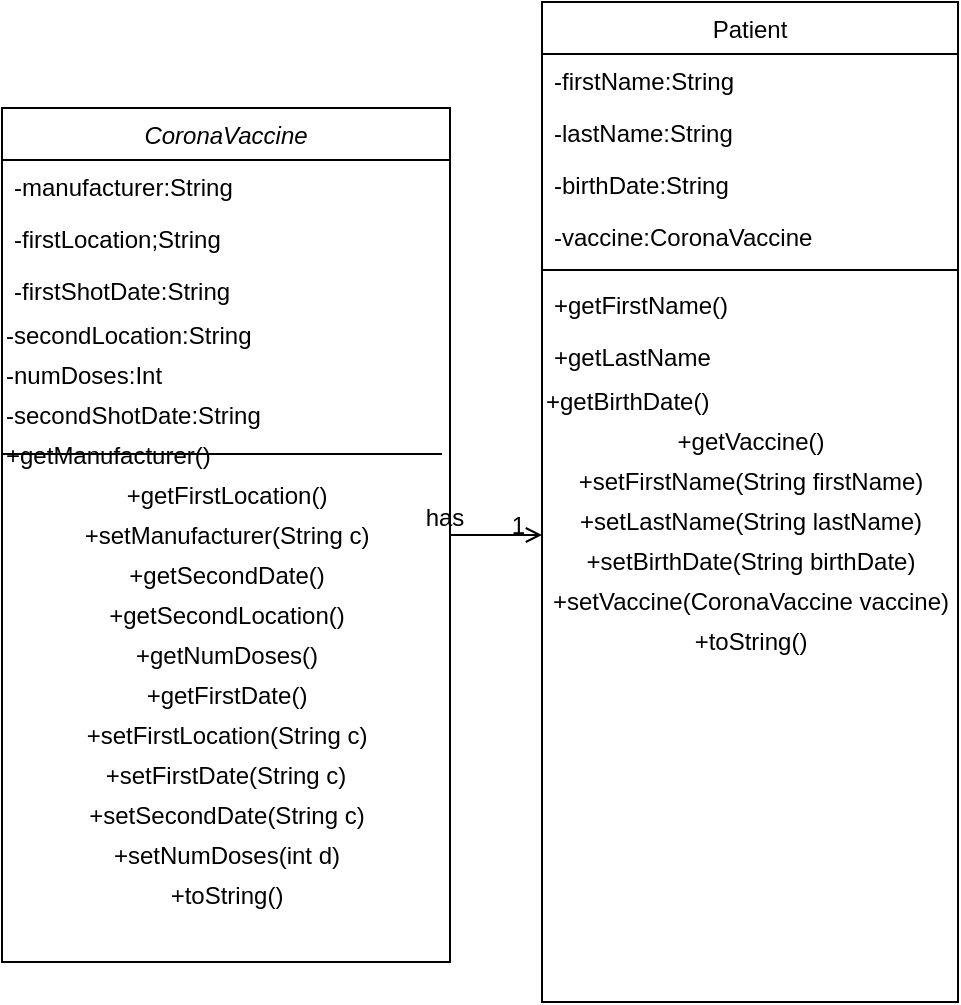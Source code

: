 <mxfile version="15.2.7" type="device"><diagram id="C5RBs43oDa-KdzZeNtuy" name="Page-1"><mxGraphModel dx="592" dy="829" grid="1" gridSize="10" guides="1" tooltips="1" connect="1" arrows="1" fold="1" page="1" pageScale="1" pageWidth="827" pageHeight="1169" math="0" shadow="0"><root><mxCell id="WIyWlLk6GJQsqaUBKTNV-0"/><mxCell id="WIyWlLk6GJQsqaUBKTNV-1" parent="WIyWlLk6GJQsqaUBKTNV-0"/><mxCell id="zkfFHV4jXpPFQw0GAbJ--0" value="CoronaVaccine" style="swimlane;fontStyle=2;align=center;verticalAlign=top;childLayout=stackLayout;horizontal=1;startSize=26;horizontalStack=0;resizeParent=1;resizeLast=0;collapsible=1;marginBottom=0;rounded=0;shadow=0;strokeWidth=1;" parent="WIyWlLk6GJQsqaUBKTNV-1" vertex="1"><mxGeometry x="190" y="113" width="224" height="427" as="geometry"><mxRectangle x="230" y="140" width="160" height="26" as="alternateBounds"/></mxGeometry></mxCell><mxCell id="zkfFHV4jXpPFQw0GAbJ--1" value="-manufacturer:String" style="text;align=left;verticalAlign=top;spacingLeft=4;spacingRight=4;overflow=hidden;rotatable=0;points=[[0,0.5],[1,0.5]];portConstraint=eastwest;" parent="zkfFHV4jXpPFQw0GAbJ--0" vertex="1"><mxGeometry y="26" width="224" height="26" as="geometry"/></mxCell><mxCell id="zkfFHV4jXpPFQw0GAbJ--2" value="-firstLocation;String" style="text;align=left;verticalAlign=top;spacingLeft=4;spacingRight=4;overflow=hidden;rotatable=0;points=[[0,0.5],[1,0.5]];portConstraint=eastwest;rounded=0;shadow=0;html=0;" parent="zkfFHV4jXpPFQw0GAbJ--0" vertex="1"><mxGeometry y="52" width="224" height="26" as="geometry"/></mxCell><mxCell id="zkfFHV4jXpPFQw0GAbJ--3" value="-firstShotDate:String" style="text;align=left;verticalAlign=top;spacingLeft=4;spacingRight=4;overflow=hidden;rotatable=0;points=[[0,0.5],[1,0.5]];portConstraint=eastwest;rounded=0;shadow=0;html=0;" parent="zkfFHV4jXpPFQw0GAbJ--0" vertex="1"><mxGeometry y="78" width="224" height="26" as="geometry"/></mxCell><mxCell id="HfwtGjn80Vm0XNgcdU8s-3" value="-secondLocation:String" style="text;html=1;align=left;verticalAlign=middle;resizable=0;points=[];autosize=1;strokeColor=none;fillColor=none;" vertex="1" parent="zkfFHV4jXpPFQw0GAbJ--0"><mxGeometry y="104" width="224" height="20" as="geometry"/></mxCell><mxCell id="HfwtGjn80Vm0XNgcdU8s-6" value="" style="endArrow=none;html=1;" edge="1" parent="zkfFHV4jXpPFQw0GAbJ--0"><mxGeometry width="50" height="50" relative="1" as="geometry"><mxPoint y="173" as="sourcePoint"/><mxPoint x="220" y="173" as="targetPoint"/><Array as="points"><mxPoint x="136" y="173"/></Array></mxGeometry></mxCell><mxCell id="HfwtGjn80Vm0XNgcdU8s-8" value="-numDoses:Int" style="text;html=1;align=left;verticalAlign=middle;resizable=0;points=[];autosize=1;strokeColor=none;fillColor=none;" vertex="1" parent="zkfFHV4jXpPFQw0GAbJ--0"><mxGeometry y="124" width="224" height="20" as="geometry"/></mxCell><mxCell id="HfwtGjn80Vm0XNgcdU8s-7" value="-secondShotDate:String" style="text;html=1;align=left;verticalAlign=middle;resizable=0;points=[];autosize=1;strokeColor=none;fillColor=none;" vertex="1" parent="zkfFHV4jXpPFQw0GAbJ--0"><mxGeometry y="144" width="224" height="20" as="geometry"/></mxCell><mxCell id="HfwtGjn80Vm0XNgcdU8s-9" value="+getManufacturer()" style="text;html=1;align=left;verticalAlign=middle;resizable=0;points=[];autosize=1;strokeColor=none;fillColor=none;" vertex="1" parent="zkfFHV4jXpPFQw0GAbJ--0"><mxGeometry y="164" width="224" height="20" as="geometry"/></mxCell><mxCell id="HfwtGjn80Vm0XNgcdU8s-10" value="+getFirstLocation()" style="text;html=1;align=center;verticalAlign=middle;resizable=0;points=[];autosize=1;strokeColor=none;fillColor=none;" vertex="1" parent="zkfFHV4jXpPFQw0GAbJ--0"><mxGeometry y="184" width="224" height="20" as="geometry"/></mxCell><mxCell id="HfwtGjn80Vm0XNgcdU8s-15" value="+setManufacturer(String c)" style="text;html=1;align=center;verticalAlign=middle;resizable=0;points=[];autosize=1;strokeColor=none;fillColor=none;" vertex="1" parent="zkfFHV4jXpPFQw0GAbJ--0"><mxGeometry y="204" width="224" height="20" as="geometry"/></mxCell><mxCell id="HfwtGjn80Vm0XNgcdU8s-13" value="+getSecondDate()" style="text;html=1;align=center;verticalAlign=middle;resizable=0;points=[];autosize=1;strokeColor=none;fillColor=none;" vertex="1" parent="zkfFHV4jXpPFQw0GAbJ--0"><mxGeometry y="224" width="224" height="20" as="geometry"/></mxCell><mxCell id="HfwtGjn80Vm0XNgcdU8s-12" value="+getSecondLocation()" style="text;html=1;align=center;verticalAlign=middle;resizable=0;points=[];autosize=1;strokeColor=none;fillColor=none;" vertex="1" parent="zkfFHV4jXpPFQw0GAbJ--0"><mxGeometry y="244" width="224" height="20" as="geometry"/></mxCell><mxCell id="HfwtGjn80Vm0XNgcdU8s-14" value="+getNumDoses()" style="text;html=1;align=center;verticalAlign=middle;resizable=0;points=[];autosize=1;strokeColor=none;fillColor=none;" vertex="1" parent="zkfFHV4jXpPFQw0GAbJ--0"><mxGeometry y="264" width="224" height="20" as="geometry"/></mxCell><mxCell id="HfwtGjn80Vm0XNgcdU8s-11" value="+getFirstDate()" style="text;html=1;align=center;verticalAlign=middle;resizable=0;points=[];autosize=1;strokeColor=none;fillColor=none;" vertex="1" parent="zkfFHV4jXpPFQw0GAbJ--0"><mxGeometry y="284" width="224" height="20" as="geometry"/></mxCell><mxCell id="HfwtGjn80Vm0XNgcdU8s-16" value="+setFirstLocation(String c)" style="text;html=1;align=center;verticalAlign=middle;resizable=0;points=[];autosize=1;strokeColor=none;fillColor=none;" vertex="1" parent="zkfFHV4jXpPFQw0GAbJ--0"><mxGeometry y="304" width="224" height="20" as="geometry"/></mxCell><mxCell id="HfwtGjn80Vm0XNgcdU8s-17" value="+setFirstDate(String c)" style="text;html=1;strokeColor=none;fillColor=none;align=center;verticalAlign=middle;whiteSpace=wrap;rounded=0;" vertex="1" parent="zkfFHV4jXpPFQw0GAbJ--0"><mxGeometry y="324" width="224" height="20" as="geometry"/></mxCell><mxCell id="HfwtGjn80Vm0XNgcdU8s-18" value="+setSecondDate(String c)" style="text;html=1;align=center;verticalAlign=middle;resizable=0;points=[];autosize=1;strokeColor=none;fillColor=none;" vertex="1" parent="zkfFHV4jXpPFQw0GAbJ--0"><mxGeometry y="344" width="224" height="20" as="geometry"/></mxCell><mxCell id="HfwtGjn80Vm0XNgcdU8s-21" value="+setNumDoses(int d)" style="text;html=1;align=center;verticalAlign=middle;resizable=0;points=[];autosize=1;strokeColor=none;fillColor=none;" vertex="1" parent="zkfFHV4jXpPFQw0GAbJ--0"><mxGeometry y="364" width="224" height="20" as="geometry"/></mxCell><mxCell id="HfwtGjn80Vm0XNgcdU8s-30" value="+toString()" style="text;html=1;align=center;verticalAlign=middle;resizable=0;points=[];autosize=1;strokeColor=none;fillColor=none;" vertex="1" parent="zkfFHV4jXpPFQw0GAbJ--0"><mxGeometry y="384" width="224" height="20" as="geometry"/></mxCell><mxCell id="zkfFHV4jXpPFQw0GAbJ--17" value="Patient" style="swimlane;fontStyle=0;align=center;verticalAlign=top;childLayout=stackLayout;horizontal=1;startSize=26;horizontalStack=0;resizeParent=1;resizeLast=0;collapsible=1;marginBottom=0;rounded=0;shadow=0;strokeWidth=1;" parent="WIyWlLk6GJQsqaUBKTNV-1" vertex="1"><mxGeometry x="460" y="60" width="208" height="500" as="geometry"><mxRectangle x="550" y="140" width="160" height="26" as="alternateBounds"/></mxGeometry></mxCell><mxCell id="zkfFHV4jXpPFQw0GAbJ--18" value="-firstName:String" style="text;align=left;verticalAlign=top;spacingLeft=4;spacingRight=4;overflow=hidden;rotatable=0;points=[[0,0.5],[1,0.5]];portConstraint=eastwest;" parent="zkfFHV4jXpPFQw0GAbJ--17" vertex="1"><mxGeometry y="26" width="208" height="26" as="geometry"/></mxCell><mxCell id="zkfFHV4jXpPFQw0GAbJ--19" value="-lastName:String" style="text;align=left;verticalAlign=top;spacingLeft=4;spacingRight=4;overflow=hidden;rotatable=0;points=[[0,0.5],[1,0.5]];portConstraint=eastwest;rounded=0;shadow=0;html=0;" parent="zkfFHV4jXpPFQw0GAbJ--17" vertex="1"><mxGeometry y="52" width="208" height="26" as="geometry"/></mxCell><mxCell id="zkfFHV4jXpPFQw0GAbJ--20" value="-birthDate:String" style="text;align=left;verticalAlign=top;spacingLeft=4;spacingRight=4;overflow=hidden;rotatable=0;points=[[0,0.5],[1,0.5]];portConstraint=eastwest;rounded=0;shadow=0;html=0;" parent="zkfFHV4jXpPFQw0GAbJ--17" vertex="1"><mxGeometry y="78" width="208" height="26" as="geometry"/></mxCell><mxCell id="zkfFHV4jXpPFQw0GAbJ--21" value="-vaccine:CoronaVaccine" style="text;align=left;verticalAlign=top;spacingLeft=4;spacingRight=4;overflow=hidden;rotatable=0;points=[[0,0.5],[1,0.5]];portConstraint=eastwest;rounded=0;shadow=0;html=0;" parent="zkfFHV4jXpPFQw0GAbJ--17" vertex="1"><mxGeometry y="104" width="208" height="26" as="geometry"/></mxCell><mxCell id="zkfFHV4jXpPFQw0GAbJ--23" value="" style="line;html=1;strokeWidth=1;align=left;verticalAlign=middle;spacingTop=-1;spacingLeft=3;spacingRight=3;rotatable=0;labelPosition=right;points=[];portConstraint=eastwest;" parent="zkfFHV4jXpPFQw0GAbJ--17" vertex="1"><mxGeometry y="130" width="208" height="8" as="geometry"/></mxCell><mxCell id="zkfFHV4jXpPFQw0GAbJ--24" value="+getFirstName()" style="text;align=left;verticalAlign=top;spacingLeft=4;spacingRight=4;overflow=hidden;rotatable=0;points=[[0,0.5],[1,0.5]];portConstraint=eastwest;" parent="zkfFHV4jXpPFQw0GAbJ--17" vertex="1"><mxGeometry y="138" width="208" height="26" as="geometry"/></mxCell><mxCell id="zkfFHV4jXpPFQw0GAbJ--25" value="+getLastName" style="text;align=left;verticalAlign=top;spacingLeft=4;spacingRight=4;overflow=hidden;rotatable=0;points=[[0,0.5],[1,0.5]];portConstraint=eastwest;" parent="zkfFHV4jXpPFQw0GAbJ--17" vertex="1"><mxGeometry y="164" width="208" height="26" as="geometry"/></mxCell><mxCell id="HfwtGjn80Vm0XNgcdU8s-22" value="+getBirthDate()" style="text;html=1;align=left;verticalAlign=middle;resizable=0;points=[];autosize=1;strokeColor=none;fillColor=none;" vertex="1" parent="zkfFHV4jXpPFQw0GAbJ--17"><mxGeometry y="190" width="208" height="20" as="geometry"/></mxCell><mxCell id="HfwtGjn80Vm0XNgcdU8s-24" value="+getVaccine()" style="text;html=1;align=center;verticalAlign=middle;resizable=0;points=[];autosize=1;strokeColor=none;fillColor=none;" vertex="1" parent="zkfFHV4jXpPFQw0GAbJ--17"><mxGeometry y="210" width="208" height="20" as="geometry"/></mxCell><mxCell id="HfwtGjn80Vm0XNgcdU8s-25" value="+setFirstName(String firstName)" style="text;html=1;align=center;verticalAlign=middle;resizable=0;points=[];autosize=1;strokeColor=none;fillColor=none;" vertex="1" parent="zkfFHV4jXpPFQw0GAbJ--17"><mxGeometry y="230" width="208" height="20" as="geometry"/></mxCell><mxCell id="HfwtGjn80Vm0XNgcdU8s-27" value="+setLastName(String lastName)" style="text;html=1;align=center;verticalAlign=middle;resizable=0;points=[];autosize=1;strokeColor=none;fillColor=none;" vertex="1" parent="zkfFHV4jXpPFQw0GAbJ--17"><mxGeometry y="250" width="208" height="20" as="geometry"/></mxCell><mxCell id="HfwtGjn80Vm0XNgcdU8s-28" value="+setBirthDate(String birthDate)" style="text;html=1;align=center;verticalAlign=middle;resizable=0;points=[];autosize=1;strokeColor=none;fillColor=none;" vertex="1" parent="zkfFHV4jXpPFQw0GAbJ--17"><mxGeometry y="270" width="208" height="20" as="geometry"/></mxCell><mxCell id="HfwtGjn80Vm0XNgcdU8s-29" value="+setVaccine(CoronaVaccine vaccine)" style="text;html=1;align=center;verticalAlign=middle;resizable=0;points=[];autosize=1;strokeColor=none;fillColor=none;" vertex="1" parent="zkfFHV4jXpPFQw0GAbJ--17"><mxGeometry y="290" width="208" height="20" as="geometry"/></mxCell><mxCell id="HfwtGjn80Vm0XNgcdU8s-31" value="+toString()" style="text;html=1;align=center;verticalAlign=middle;resizable=0;points=[];autosize=1;strokeColor=none;fillColor=none;" vertex="1" parent="zkfFHV4jXpPFQw0GAbJ--17"><mxGeometry y="310" width="208" height="20" as="geometry"/></mxCell><mxCell id="zkfFHV4jXpPFQw0GAbJ--26" value="" style="endArrow=open;shadow=0;strokeWidth=1;rounded=0;endFill=1;edgeStyle=elbowEdgeStyle;elbow=vertical;" parent="WIyWlLk6GJQsqaUBKTNV-1" source="zkfFHV4jXpPFQw0GAbJ--0" target="zkfFHV4jXpPFQw0GAbJ--17" edge="1"><mxGeometry x="0.5" y="41" relative="1" as="geometry"><mxPoint x="380" y="192" as="sourcePoint"/><mxPoint x="540" y="192" as="targetPoint"/><mxPoint x="-40" y="32" as="offset"/></mxGeometry></mxCell><mxCell id="zkfFHV4jXpPFQw0GAbJ--28" value="1" style="resizable=0;align=right;verticalAlign=bottom;labelBackgroundColor=none;fontSize=12;" parent="zkfFHV4jXpPFQw0GAbJ--26" connectable="0" vertex="1"><mxGeometry x="1" relative="1" as="geometry"><mxPoint x="-7" y="4" as="offset"/></mxGeometry></mxCell><mxCell id="zkfFHV4jXpPFQw0GAbJ--29" value="has" style="text;html=1;resizable=0;points=[];;align=center;verticalAlign=middle;labelBackgroundColor=none;rounded=0;shadow=0;strokeWidth=1;fontSize=12;" parent="zkfFHV4jXpPFQw0GAbJ--26" vertex="1" connectable="0"><mxGeometry x="0.5" y="49" relative="1" as="geometry"><mxPoint x="-38" y="40" as="offset"/></mxGeometry></mxCell></root></mxGraphModel></diagram></mxfile>